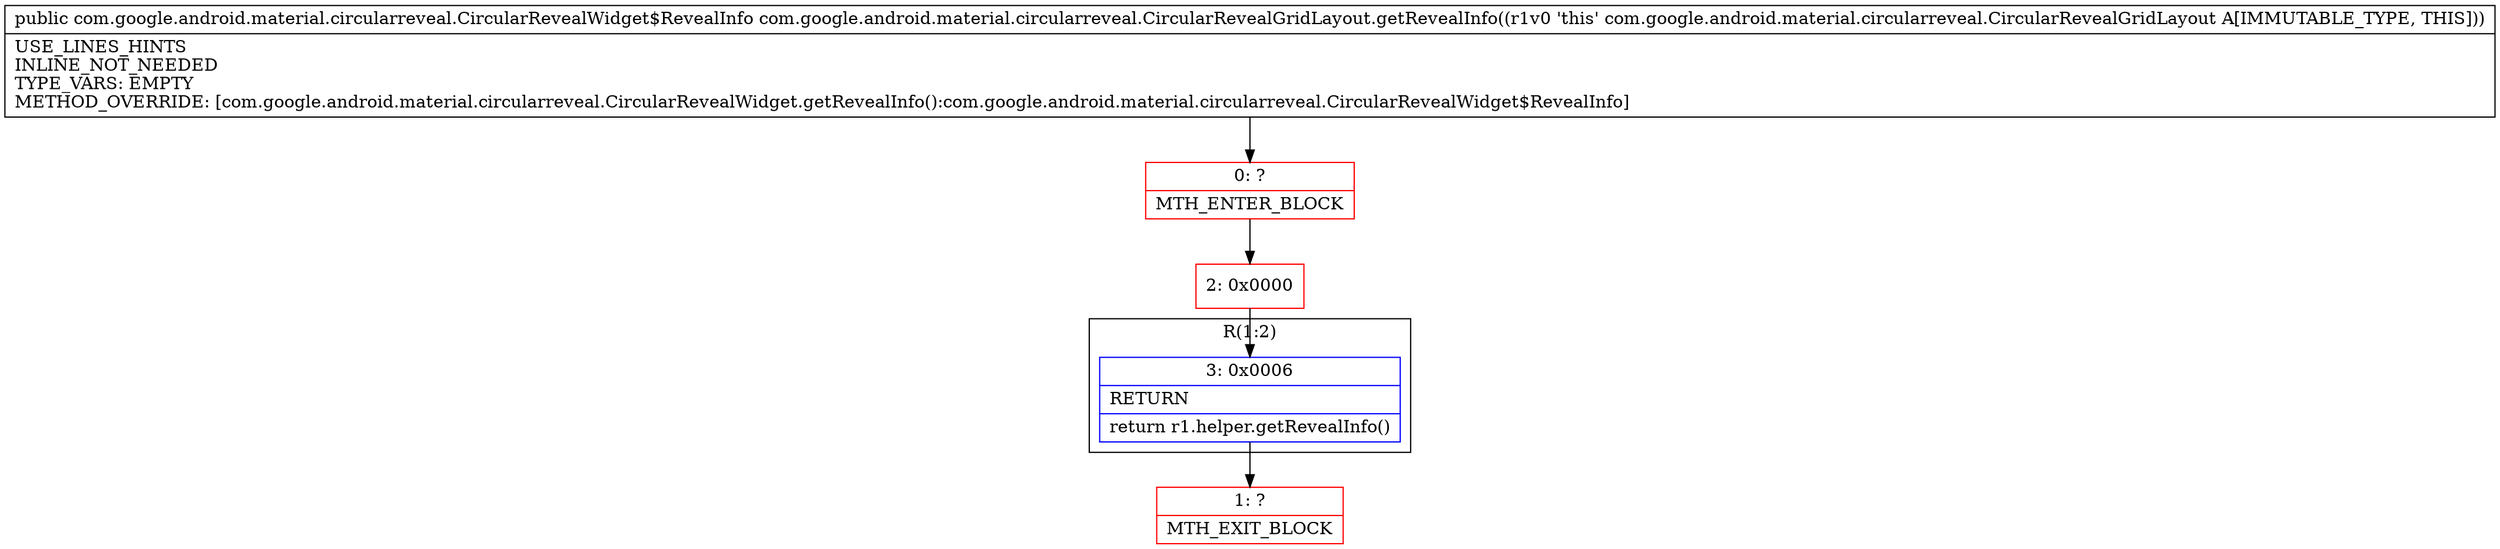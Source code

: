 digraph "CFG forcom.google.android.material.circularreveal.CircularRevealGridLayout.getRevealInfo()Lcom\/google\/android\/material\/circularreveal\/CircularRevealWidget$RevealInfo;" {
subgraph cluster_Region_612215433 {
label = "R(1:2)";
node [shape=record,color=blue];
Node_3 [shape=record,label="{3\:\ 0x0006|RETURN\l|return r1.helper.getRevealInfo()\l}"];
}
Node_0 [shape=record,color=red,label="{0\:\ ?|MTH_ENTER_BLOCK\l}"];
Node_2 [shape=record,color=red,label="{2\:\ 0x0000}"];
Node_1 [shape=record,color=red,label="{1\:\ ?|MTH_EXIT_BLOCK\l}"];
MethodNode[shape=record,label="{public com.google.android.material.circularreveal.CircularRevealWidget$RevealInfo com.google.android.material.circularreveal.CircularRevealGridLayout.getRevealInfo((r1v0 'this' com.google.android.material.circularreveal.CircularRevealGridLayout A[IMMUTABLE_TYPE, THIS]))  | USE_LINES_HINTS\lINLINE_NOT_NEEDED\lTYPE_VARS: EMPTY\lMETHOD_OVERRIDE: [com.google.android.material.circularreveal.CircularRevealWidget.getRevealInfo():com.google.android.material.circularreveal.CircularRevealWidget$RevealInfo]\l}"];
MethodNode -> Node_0;Node_3 -> Node_1;
Node_0 -> Node_2;
Node_2 -> Node_3;
}

